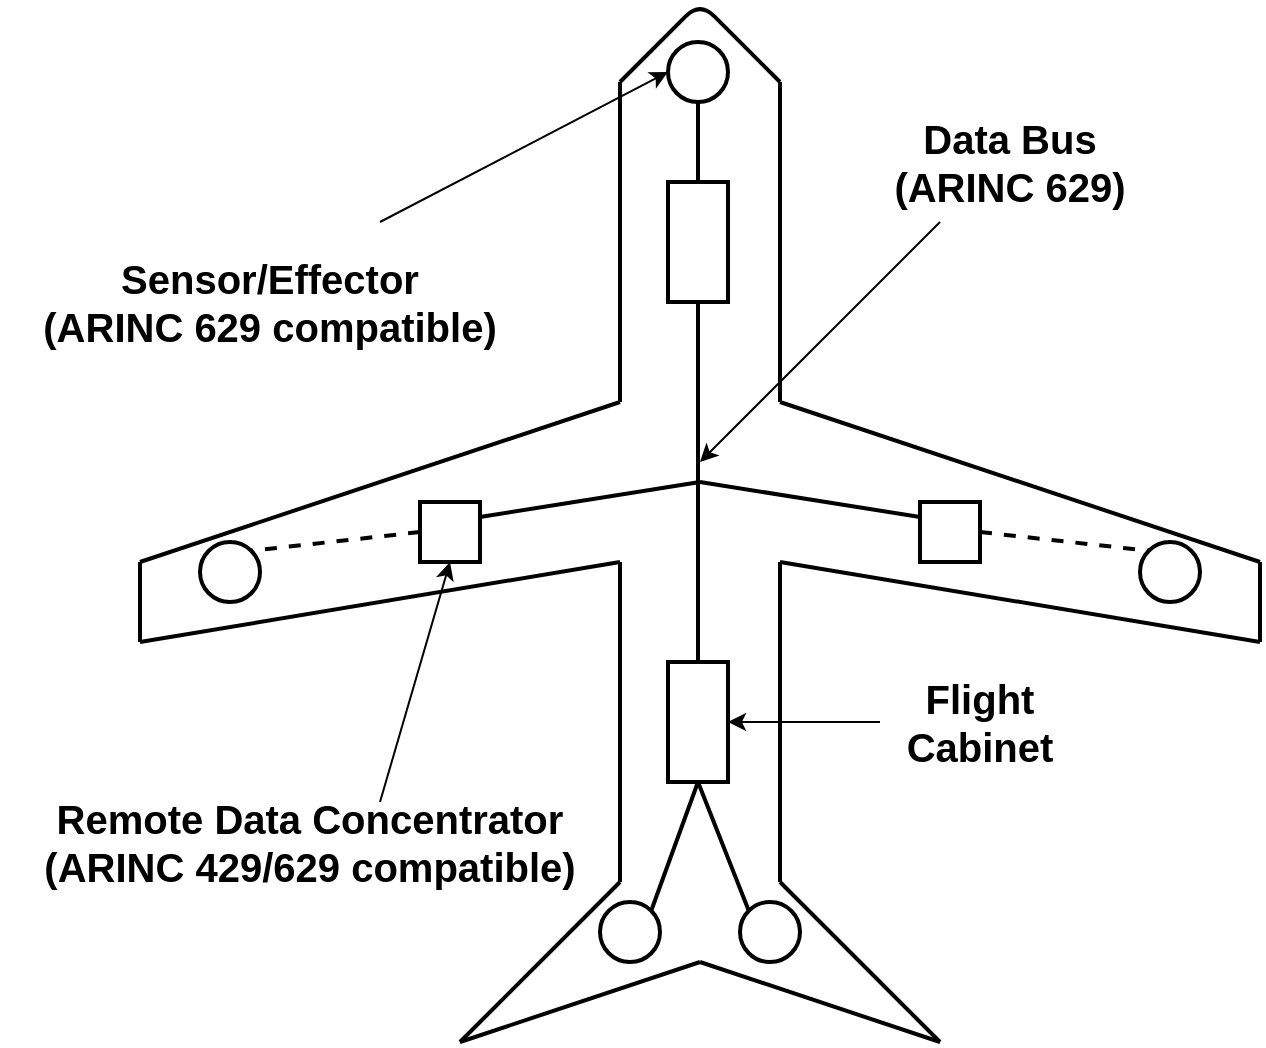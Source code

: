 <mxfile version="14.6.13" type="device"><diagram id="kRMtWR2aOEvJGHwtVtYv" name="Page-1"><mxGraphModel dx="1422" dy="752" grid="1" gridSize="10" guides="1" tooltips="1" connect="1" arrows="1" fold="1" page="1" pageScale="1" pageWidth="827" pageHeight="1169" math="0" shadow="0"><root><mxCell id="0"/><mxCell id="1" parent="0"/><mxCell id="tF-5X42JKuGQx2NllBib-2" value="" style="endArrow=none;html=1;strokeWidth=2;" parent="1" edge="1"><mxGeometry width="50" height="50" relative="1" as="geometry"><mxPoint x="360" y="120" as="sourcePoint"/><mxPoint x="440" y="120" as="targetPoint"/><Array as="points"><mxPoint x="400" y="80"/></Array></mxGeometry></mxCell><mxCell id="tF-5X42JKuGQx2NllBib-3" value="" style="endArrow=none;html=1;strokeWidth=2;" parent="1" edge="1"><mxGeometry width="50" height="50" relative="1" as="geometry"><mxPoint x="360" y="280" as="sourcePoint"/><mxPoint x="360" y="120" as="targetPoint"/></mxGeometry></mxCell><mxCell id="tF-5X42JKuGQx2NllBib-4" value="" style="endArrow=none;html=1;strokeWidth=2;" parent="1" edge="1"><mxGeometry width="50" height="50" relative="1" as="geometry"><mxPoint x="440" y="280" as="sourcePoint"/><mxPoint x="440" y="120" as="targetPoint"/></mxGeometry></mxCell><mxCell id="tF-5X42JKuGQx2NllBib-5" value="" style="endArrow=none;html=1;strokeWidth=2;" parent="1" edge="1"><mxGeometry width="50" height="50" relative="1" as="geometry"><mxPoint x="440" y="280" as="sourcePoint"/><mxPoint x="680" y="360" as="targetPoint"/></mxGeometry></mxCell><mxCell id="tF-5X42JKuGQx2NllBib-6" value="" style="endArrow=none;html=1;strokeWidth=2;" parent="1" edge="1"><mxGeometry width="50" height="50" relative="1" as="geometry"><mxPoint x="120" y="360" as="sourcePoint"/><mxPoint x="360" y="280" as="targetPoint"/></mxGeometry></mxCell><mxCell id="tF-5X42JKuGQx2NllBib-7" value="" style="endArrow=none;html=1;strokeWidth=2;" parent="1" edge="1"><mxGeometry width="50" height="50" relative="1" as="geometry"><mxPoint x="120" y="400" as="sourcePoint"/><mxPoint x="120" y="360" as="targetPoint"/></mxGeometry></mxCell><mxCell id="tF-5X42JKuGQx2NllBib-8" value="" style="endArrow=none;html=1;strokeWidth=2;" parent="1" edge="1"><mxGeometry width="50" height="50" relative="1" as="geometry"><mxPoint x="680" y="400" as="sourcePoint"/><mxPoint x="680" y="360" as="targetPoint"/></mxGeometry></mxCell><mxCell id="tF-5X42JKuGQx2NllBib-9" value="" style="endArrow=none;html=1;strokeWidth=2;" parent="1" edge="1"><mxGeometry width="50" height="50" relative="1" as="geometry"><mxPoint x="120" y="400" as="sourcePoint"/><mxPoint x="360" y="360" as="targetPoint"/></mxGeometry></mxCell><mxCell id="tF-5X42JKuGQx2NllBib-10" value="" style="endArrow=none;html=1;strokeWidth=2;" parent="1" edge="1"><mxGeometry width="50" height="50" relative="1" as="geometry"><mxPoint x="440" y="360" as="sourcePoint"/><mxPoint x="680" y="400" as="targetPoint"/></mxGeometry></mxCell><mxCell id="tF-5X42JKuGQx2NllBib-11" value="" style="endArrow=none;html=1;strokeWidth=2;" parent="1" edge="1"><mxGeometry width="50" height="50" relative="1" as="geometry"><mxPoint x="360" y="520" as="sourcePoint"/><mxPoint x="360" y="360" as="targetPoint"/></mxGeometry></mxCell><mxCell id="tF-5X42JKuGQx2NllBib-12" value="" style="endArrow=none;html=1;strokeWidth=2;" parent="1" edge="1"><mxGeometry width="50" height="50" relative="1" as="geometry"><mxPoint x="440" y="520" as="sourcePoint"/><mxPoint x="440" y="360" as="targetPoint"/></mxGeometry></mxCell><mxCell id="tF-5X42JKuGQx2NllBib-13" value="" style="endArrow=none;html=1;strokeWidth=2;" parent="1" edge="1"><mxGeometry width="50" height="50" relative="1" as="geometry"><mxPoint x="280" y="600" as="sourcePoint"/><mxPoint x="360" y="520" as="targetPoint"/></mxGeometry></mxCell><mxCell id="tF-5X42JKuGQx2NllBib-14" value="" style="endArrow=none;html=1;strokeWidth=2;" parent="1" edge="1"><mxGeometry width="50" height="50" relative="1" as="geometry"><mxPoint x="440" y="520" as="sourcePoint"/><mxPoint x="520" y="600" as="targetPoint"/></mxGeometry></mxCell><mxCell id="tF-5X42JKuGQx2NllBib-15" value="" style="endArrow=none;html=1;strokeWidth=2;" parent="1" edge="1"><mxGeometry width="50" height="50" relative="1" as="geometry"><mxPoint x="280" y="600" as="sourcePoint"/><mxPoint x="400" y="560" as="targetPoint"/></mxGeometry></mxCell><mxCell id="tF-5X42JKuGQx2NllBib-16" value="" style="endArrow=none;html=1;strokeWidth=2;" parent="1" edge="1"><mxGeometry width="50" height="50" relative="1" as="geometry"><mxPoint x="520" y="600" as="sourcePoint"/><mxPoint x="400" y="560" as="targetPoint"/></mxGeometry></mxCell><mxCell id="TvL9yIsH9qeGMO9A2Xsy-1" value="" style="ellipse;whiteSpace=wrap;html=1;aspect=fixed;strokeWidth=2;" vertex="1" parent="1"><mxGeometry x="350" y="530" width="30" height="30" as="geometry"/></mxCell><mxCell id="TvL9yIsH9qeGMO9A2Xsy-2" value="" style="ellipse;whiteSpace=wrap;html=1;aspect=fixed;strokeWidth=2;" vertex="1" parent="1"><mxGeometry x="420" y="530" width="30" height="30" as="geometry"/></mxCell><mxCell id="TvL9yIsH9qeGMO9A2Xsy-8" style="edgeStyle=orthogonalEdgeStyle;rounded=0;orthogonalLoop=1;jettySize=auto;html=1;exitX=0.5;exitY=1;exitDx=0;exitDy=0;entryX=0;entryY=0.5;entryDx=0;entryDy=0;strokeWidth=2;endArrow=none;endFill=0;" edge="1" parent="1" source="TvL9yIsH9qeGMO9A2Xsy-3" target="TvL9yIsH9qeGMO9A2Xsy-6"><mxGeometry relative="1" as="geometry"/></mxCell><mxCell id="TvL9yIsH9qeGMO9A2Xsy-3" value="" style="ellipse;whiteSpace=wrap;html=1;aspect=fixed;strokeWidth=2;" vertex="1" parent="1"><mxGeometry x="384" y="100" width="30" height="30" as="geometry"/></mxCell><mxCell id="TvL9yIsH9qeGMO9A2Xsy-14" style="edgeStyle=none;rounded=0;orthogonalLoop=1;jettySize=auto;html=1;exitX=0;exitY=0.25;exitDx=0;exitDy=0;endArrow=none;endFill=0;strokeWidth=2;" edge="1" parent="1" source="TvL9yIsH9qeGMO9A2Xsy-28"><mxGeometry relative="1" as="geometry"><mxPoint x="400" y="320" as="targetPoint"/></mxGeometry></mxCell><mxCell id="TvL9yIsH9qeGMO9A2Xsy-4" value="" style="ellipse;whiteSpace=wrap;html=1;aspect=fixed;strokeWidth=2;" vertex="1" parent="1"><mxGeometry x="620" y="350" width="30" height="30" as="geometry"/></mxCell><mxCell id="TvL9yIsH9qeGMO9A2Xsy-13" style="edgeStyle=none;rounded=0;orthogonalLoop=1;jettySize=auto;html=1;exitX=1;exitY=0.25;exitDx=0;exitDy=0;endArrow=none;endFill=0;strokeWidth=2;" edge="1" parent="1" source="TvL9yIsH9qeGMO9A2Xsy-23"><mxGeometry relative="1" as="geometry"><mxPoint x="400" y="320" as="targetPoint"/></mxGeometry></mxCell><mxCell id="TvL9yIsH9qeGMO9A2Xsy-5" value="" style="ellipse;whiteSpace=wrap;html=1;aspect=fixed;strokeWidth=2;" vertex="1" parent="1"><mxGeometry x="150" y="350" width="30" height="30" as="geometry"/></mxCell><mxCell id="TvL9yIsH9qeGMO9A2Xsy-9" style="edgeStyle=orthogonalEdgeStyle;rounded=0;orthogonalLoop=1;jettySize=auto;html=1;exitX=1;exitY=0.5;exitDx=0;exitDy=0;endArrow=none;endFill=0;strokeWidth=2;" edge="1" parent="1" source="TvL9yIsH9qeGMO9A2Xsy-6" target="TvL9yIsH9qeGMO9A2Xsy-7"><mxGeometry relative="1" as="geometry"/></mxCell><mxCell id="TvL9yIsH9qeGMO9A2Xsy-6" value="" style="rounded=0;whiteSpace=wrap;html=1;strokeWidth=2;direction=south;" vertex="1" parent="1"><mxGeometry x="384" y="170" width="30" height="60" as="geometry"/></mxCell><mxCell id="TvL9yIsH9qeGMO9A2Xsy-10" style="rounded=0;orthogonalLoop=1;jettySize=auto;html=1;exitX=1;exitY=0.5;exitDx=0;exitDy=0;entryX=1;entryY=0;entryDx=0;entryDy=0;endArrow=none;endFill=0;strokeWidth=2;" edge="1" parent="1" source="TvL9yIsH9qeGMO9A2Xsy-7" target="TvL9yIsH9qeGMO9A2Xsy-1"><mxGeometry relative="1" as="geometry"/></mxCell><mxCell id="TvL9yIsH9qeGMO9A2Xsy-11" style="edgeStyle=none;rounded=0;orthogonalLoop=1;jettySize=auto;html=1;exitX=1;exitY=0.5;exitDx=0;exitDy=0;entryX=0;entryY=0;entryDx=0;entryDy=0;endArrow=none;endFill=0;strokeWidth=2;" edge="1" parent="1" source="TvL9yIsH9qeGMO9A2Xsy-7" target="TvL9yIsH9qeGMO9A2Xsy-2"><mxGeometry relative="1" as="geometry"/></mxCell><mxCell id="TvL9yIsH9qeGMO9A2Xsy-7" value="" style="rounded=0;whiteSpace=wrap;html=1;strokeWidth=2;direction=south;" vertex="1" parent="1"><mxGeometry x="384" y="410" width="30" height="60" as="geometry"/></mxCell><mxCell id="TvL9yIsH9qeGMO9A2Xsy-15" value="&lt;font size=&quot;1&quot;&gt;&lt;b style=&quot;font-size: 20px&quot;&gt;Data Bus (ARINC 629)&lt;/b&gt;&lt;/font&gt;" style="text;html=1;strokeColor=none;fillColor=none;align=center;verticalAlign=middle;whiteSpace=wrap;rounded=0;" vertex="1" parent="1"><mxGeometry x="490" y="150" width="130" height="20" as="geometry"/></mxCell><mxCell id="TvL9yIsH9qeGMO9A2Xsy-16" value="&lt;font style=&quot;font-size: 20px&quot;&gt;&lt;b&gt;Flight Cabinet&lt;/b&gt;&lt;/font&gt;" style="text;html=1;strokeColor=none;fillColor=none;align=center;verticalAlign=middle;whiteSpace=wrap;rounded=0;" vertex="1" parent="1"><mxGeometry x="520" y="430" width="40" height="20" as="geometry"/></mxCell><mxCell id="TvL9yIsH9qeGMO9A2Xsy-17" value="&lt;span style=&quot;font-size: 20px&quot;&gt;&lt;b&gt;Sensor/Effector&lt;br&gt;(ARINC 629 compatible)&lt;br&gt;&lt;/b&gt;&lt;/span&gt;" style="text;html=1;strokeColor=none;fillColor=none;align=center;verticalAlign=middle;whiteSpace=wrap;rounded=0;" vertex="1" parent="1"><mxGeometry x="50" y="220" width="270" height="20" as="geometry"/></mxCell><mxCell id="TvL9yIsH9qeGMO9A2Xsy-18" value="" style="endArrow=classic;html=1;strokeWidth=1;" edge="1" parent="1"><mxGeometry width="50" height="50" relative="1" as="geometry"><mxPoint x="520" y="190" as="sourcePoint"/><mxPoint x="400" y="310" as="targetPoint"/></mxGeometry></mxCell><mxCell id="TvL9yIsH9qeGMO9A2Xsy-20" value="" style="endArrow=classic;html=1;strokeWidth=1;entryX=0.5;entryY=0;entryDx=0;entryDy=0;" edge="1" parent="1" target="TvL9yIsH9qeGMO9A2Xsy-7"><mxGeometry width="50" height="50" relative="1" as="geometry"><mxPoint x="490" y="440" as="sourcePoint"/><mxPoint x="440" y="290" as="targetPoint"/></mxGeometry></mxCell><mxCell id="TvL9yIsH9qeGMO9A2Xsy-27" style="edgeStyle=none;rounded=0;orthogonalLoop=1;jettySize=auto;html=1;exitX=0;exitY=0.5;exitDx=0;exitDy=0;entryX=1;entryY=0;entryDx=0;entryDy=0;endArrow=none;endFill=0;strokeWidth=2;dashed=1;" edge="1" parent="1" source="TvL9yIsH9qeGMO9A2Xsy-23" target="TvL9yIsH9qeGMO9A2Xsy-5"><mxGeometry relative="1" as="geometry"/></mxCell><mxCell id="TvL9yIsH9qeGMO9A2Xsy-23" value="" style="whiteSpace=wrap;html=1;aspect=fixed;strokeWidth=2;" vertex="1" parent="1"><mxGeometry x="260" y="330" width="30" height="30" as="geometry"/></mxCell><mxCell id="TvL9yIsH9qeGMO9A2Xsy-24" value="&lt;font style=&quot;font-size: 20px&quot;&gt;&lt;b&gt;Remote Data Concentrator&lt;br&gt;(ARINC 429/629 compatible)&lt;br&gt;&lt;/b&gt;&lt;/font&gt;" style="text;html=1;strokeColor=none;fillColor=none;align=center;verticalAlign=middle;whiteSpace=wrap;rounded=0;" vertex="1" parent="1"><mxGeometry x="60" y="490" width="290" height="20" as="geometry"/></mxCell><mxCell id="TvL9yIsH9qeGMO9A2Xsy-25" value="" style="endArrow=classic;html=1;strokeWidth=1;entryX=0.5;entryY=1;entryDx=0;entryDy=0;" edge="1" parent="1" target="TvL9yIsH9qeGMO9A2Xsy-23"><mxGeometry width="50" height="50" relative="1" as="geometry"><mxPoint x="240" y="480" as="sourcePoint"/><mxPoint x="440" y="260" as="targetPoint"/></mxGeometry></mxCell><mxCell id="TvL9yIsH9qeGMO9A2Xsy-26" value="" style="endArrow=classic;html=1;strokeWidth=1;entryX=0;entryY=0.5;entryDx=0;entryDy=0;" edge="1" parent="1" target="TvL9yIsH9qeGMO9A2Xsy-3"><mxGeometry width="50" height="50" relative="1" as="geometry"><mxPoint x="240" y="190" as="sourcePoint"/><mxPoint x="380" y="120" as="targetPoint"/></mxGeometry></mxCell><mxCell id="TvL9yIsH9qeGMO9A2Xsy-30" style="edgeStyle=none;rounded=0;orthogonalLoop=1;jettySize=auto;html=1;exitX=1;exitY=0.5;exitDx=0;exitDy=0;entryX=0;entryY=0;entryDx=0;entryDy=0;dashed=1;endArrow=none;endFill=0;strokeWidth=2;" edge="1" parent="1" source="TvL9yIsH9qeGMO9A2Xsy-28" target="TvL9yIsH9qeGMO9A2Xsy-4"><mxGeometry relative="1" as="geometry"/></mxCell><mxCell id="TvL9yIsH9qeGMO9A2Xsy-28" value="" style="whiteSpace=wrap;html=1;aspect=fixed;strokeWidth=2;" vertex="1" parent="1"><mxGeometry x="510" y="330" width="30" height="30" as="geometry"/></mxCell></root></mxGraphModel></diagram></mxfile>